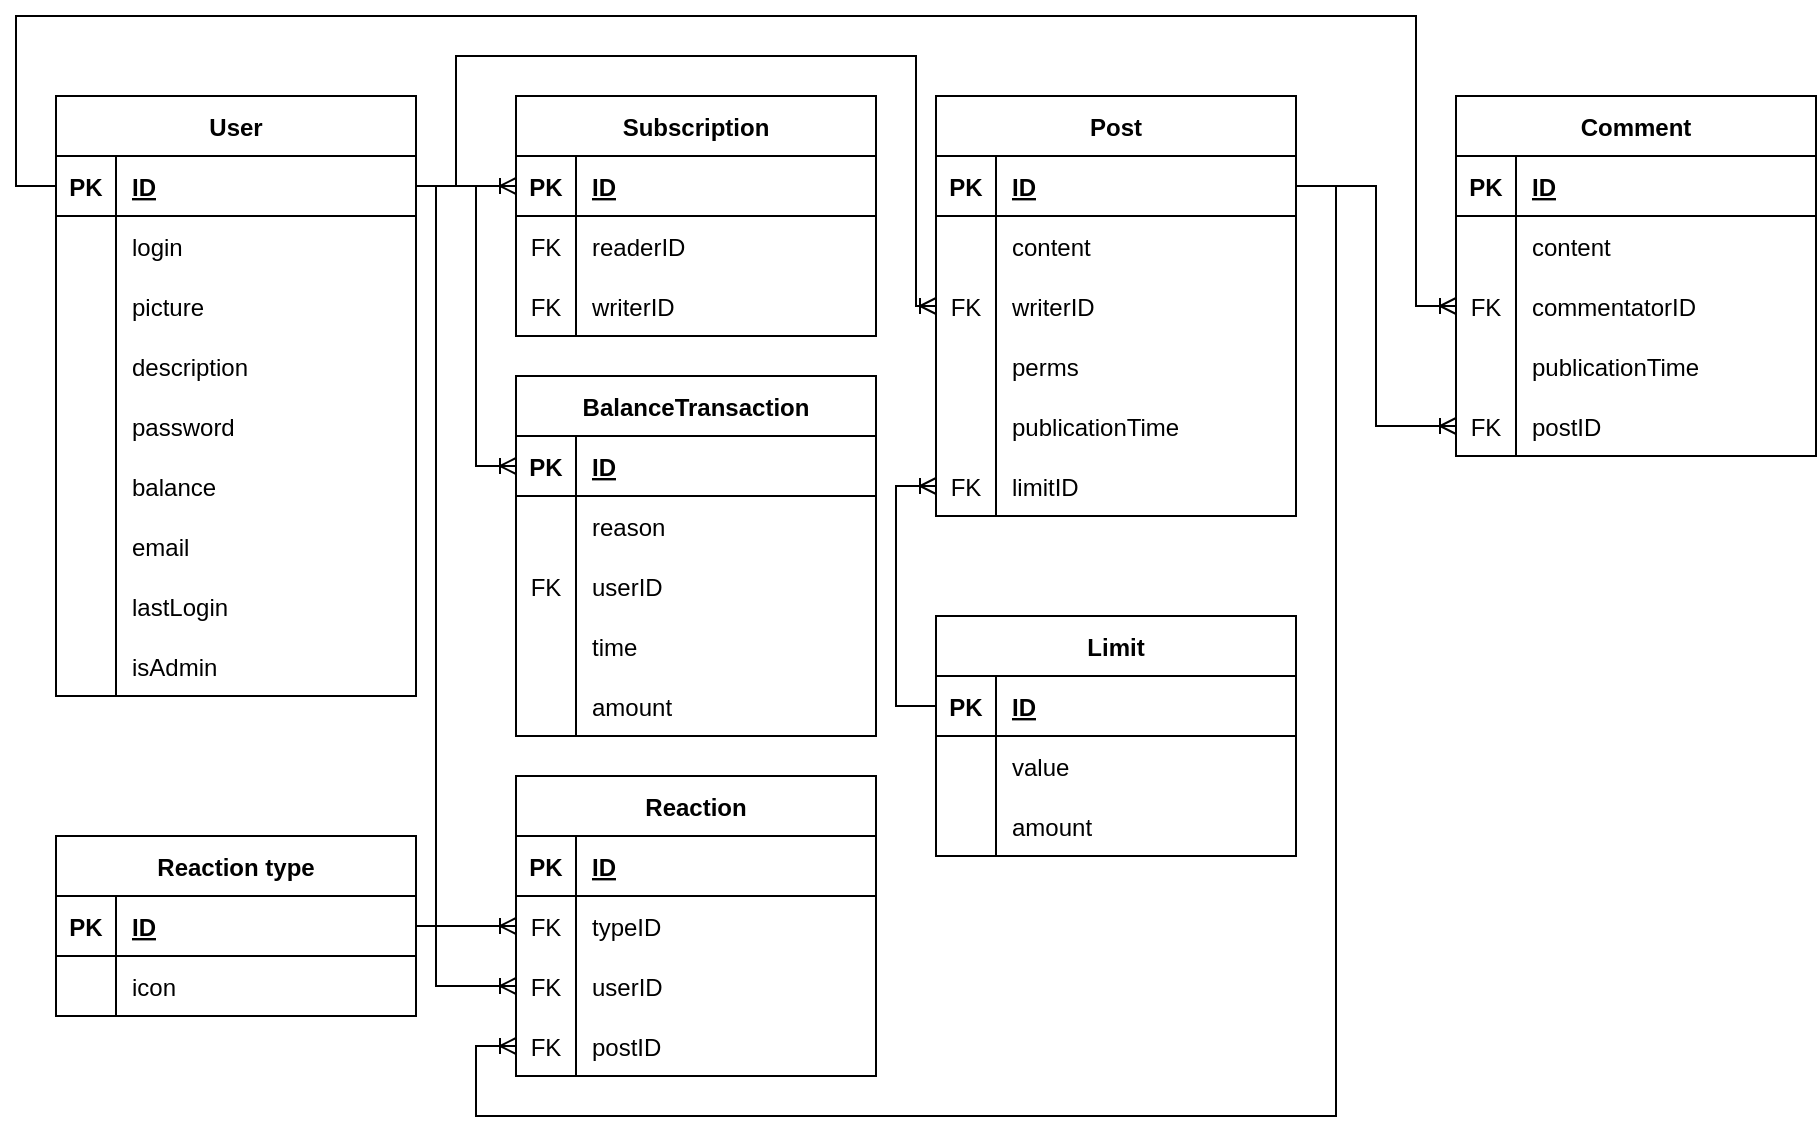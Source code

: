 <mxfile version="21.3.2" type="device">
  <diagram name="Страница 1" id="3sCTk2QTHoi8Uk3yYMSj">
    <mxGraphModel dx="984" dy="620" grid="1" gridSize="10" guides="1" tooltips="1" connect="1" arrows="1" fold="1" page="1" pageScale="1" pageWidth="827" pageHeight="1169" math="0" shadow="0">
      <root>
        <mxCell id="0" />
        <mxCell id="1" parent="0" />
        <mxCell id="-8j1pnANyaoJemh8Uida-1" value="User" style="shape=table;startSize=30;container=1;collapsible=1;childLayout=tableLayout;fixedRows=1;rowLines=0;fontStyle=1;align=center;resizeLast=1;" parent="1" vertex="1">
          <mxGeometry x="60" y="50" width="180" height="300" as="geometry" />
        </mxCell>
        <mxCell id="-8j1pnANyaoJemh8Uida-2" value="" style="shape=tableRow;horizontal=0;startSize=0;swimlaneHead=0;swimlaneBody=0;fillColor=none;collapsible=0;dropTarget=0;points=[[0,0.5],[1,0.5]];portConstraint=eastwest;top=0;left=0;right=0;bottom=1;" parent="-8j1pnANyaoJemh8Uida-1" vertex="1">
          <mxGeometry y="30" width="180" height="30" as="geometry" />
        </mxCell>
        <mxCell id="-8j1pnANyaoJemh8Uida-3" value="PK" style="shape=partialRectangle;connectable=0;fillColor=none;top=0;left=0;bottom=0;right=0;fontStyle=1;overflow=hidden;" parent="-8j1pnANyaoJemh8Uida-2" vertex="1">
          <mxGeometry width="30" height="30" as="geometry">
            <mxRectangle width="30" height="30" as="alternateBounds" />
          </mxGeometry>
        </mxCell>
        <mxCell id="-8j1pnANyaoJemh8Uida-4" value="ID" style="shape=partialRectangle;connectable=0;fillColor=none;top=0;left=0;bottom=0;right=0;align=left;spacingLeft=6;fontStyle=5;overflow=hidden;" parent="-8j1pnANyaoJemh8Uida-2" vertex="1">
          <mxGeometry x="30" width="150" height="30" as="geometry">
            <mxRectangle width="150" height="30" as="alternateBounds" />
          </mxGeometry>
        </mxCell>
        <mxCell id="-8j1pnANyaoJemh8Uida-5" value="" style="shape=tableRow;horizontal=0;startSize=0;swimlaneHead=0;swimlaneBody=0;fillColor=none;collapsible=0;dropTarget=0;points=[[0,0.5],[1,0.5]];portConstraint=eastwest;top=0;left=0;right=0;bottom=0;" parent="-8j1pnANyaoJemh8Uida-1" vertex="1">
          <mxGeometry y="60" width="180" height="30" as="geometry" />
        </mxCell>
        <mxCell id="-8j1pnANyaoJemh8Uida-6" value="" style="shape=partialRectangle;connectable=0;fillColor=none;top=0;left=0;bottom=0;right=0;editable=1;overflow=hidden;" parent="-8j1pnANyaoJemh8Uida-5" vertex="1">
          <mxGeometry width="30" height="30" as="geometry">
            <mxRectangle width="30" height="30" as="alternateBounds" />
          </mxGeometry>
        </mxCell>
        <mxCell id="-8j1pnANyaoJemh8Uida-7" value="login" style="shape=partialRectangle;connectable=0;fillColor=none;top=0;left=0;bottom=0;right=0;align=left;spacingLeft=6;overflow=hidden;" parent="-8j1pnANyaoJemh8Uida-5" vertex="1">
          <mxGeometry x="30" width="150" height="30" as="geometry">
            <mxRectangle width="150" height="30" as="alternateBounds" />
          </mxGeometry>
        </mxCell>
        <mxCell id="-8j1pnANyaoJemh8Uida-8" value="" style="shape=tableRow;horizontal=0;startSize=0;swimlaneHead=0;swimlaneBody=0;fillColor=none;collapsible=0;dropTarget=0;points=[[0,0.5],[1,0.5]];portConstraint=eastwest;top=0;left=0;right=0;bottom=0;" parent="-8j1pnANyaoJemh8Uida-1" vertex="1">
          <mxGeometry y="90" width="180" height="30" as="geometry" />
        </mxCell>
        <mxCell id="-8j1pnANyaoJemh8Uida-9" value="" style="shape=partialRectangle;connectable=0;fillColor=none;top=0;left=0;bottom=0;right=0;editable=1;overflow=hidden;" parent="-8j1pnANyaoJemh8Uida-8" vertex="1">
          <mxGeometry width="30" height="30" as="geometry">
            <mxRectangle width="30" height="30" as="alternateBounds" />
          </mxGeometry>
        </mxCell>
        <mxCell id="-8j1pnANyaoJemh8Uida-10" value="picture" style="shape=partialRectangle;connectable=0;fillColor=none;top=0;left=0;bottom=0;right=0;align=left;spacingLeft=6;overflow=hidden;" parent="-8j1pnANyaoJemh8Uida-8" vertex="1">
          <mxGeometry x="30" width="150" height="30" as="geometry">
            <mxRectangle width="150" height="30" as="alternateBounds" />
          </mxGeometry>
        </mxCell>
        <mxCell id="-8j1pnANyaoJemh8Uida-11" value="" style="shape=tableRow;horizontal=0;startSize=0;swimlaneHead=0;swimlaneBody=0;fillColor=none;collapsible=0;dropTarget=0;points=[[0,0.5],[1,0.5]];portConstraint=eastwest;top=0;left=0;right=0;bottom=0;" parent="-8j1pnANyaoJemh8Uida-1" vertex="1">
          <mxGeometry y="120" width="180" height="30" as="geometry" />
        </mxCell>
        <mxCell id="-8j1pnANyaoJemh8Uida-12" value="" style="shape=partialRectangle;connectable=0;fillColor=none;top=0;left=0;bottom=0;right=0;editable=1;overflow=hidden;" parent="-8j1pnANyaoJemh8Uida-11" vertex="1">
          <mxGeometry width="30" height="30" as="geometry">
            <mxRectangle width="30" height="30" as="alternateBounds" />
          </mxGeometry>
        </mxCell>
        <mxCell id="-8j1pnANyaoJemh8Uida-13" value="description" style="shape=partialRectangle;connectable=0;fillColor=none;top=0;left=0;bottom=0;right=0;align=left;spacingLeft=6;overflow=hidden;" parent="-8j1pnANyaoJemh8Uida-11" vertex="1">
          <mxGeometry x="30" width="150" height="30" as="geometry">
            <mxRectangle width="150" height="30" as="alternateBounds" />
          </mxGeometry>
        </mxCell>
        <mxCell id="-8j1pnANyaoJemh8Uida-14" value="" style="shape=tableRow;horizontal=0;startSize=0;swimlaneHead=0;swimlaneBody=0;fillColor=none;collapsible=0;dropTarget=0;points=[[0,0.5],[1,0.5]];portConstraint=eastwest;top=0;left=0;right=0;bottom=0;" parent="-8j1pnANyaoJemh8Uida-1" vertex="1">
          <mxGeometry y="150" width="180" height="30" as="geometry" />
        </mxCell>
        <mxCell id="-8j1pnANyaoJemh8Uida-15" value="" style="shape=partialRectangle;connectable=0;fillColor=none;top=0;left=0;bottom=0;right=0;editable=1;overflow=hidden;" parent="-8j1pnANyaoJemh8Uida-14" vertex="1">
          <mxGeometry width="30" height="30" as="geometry">
            <mxRectangle width="30" height="30" as="alternateBounds" />
          </mxGeometry>
        </mxCell>
        <mxCell id="-8j1pnANyaoJemh8Uida-16" value="password" style="shape=partialRectangle;connectable=0;fillColor=none;top=0;left=0;bottom=0;right=0;align=left;spacingLeft=6;overflow=hidden;" parent="-8j1pnANyaoJemh8Uida-14" vertex="1">
          <mxGeometry x="30" width="150" height="30" as="geometry">
            <mxRectangle width="150" height="30" as="alternateBounds" />
          </mxGeometry>
        </mxCell>
        <mxCell id="-8j1pnANyaoJemh8Uida-17" value="" style="shape=tableRow;horizontal=0;startSize=0;swimlaneHead=0;swimlaneBody=0;fillColor=none;collapsible=0;dropTarget=0;points=[[0,0.5],[1,0.5]];portConstraint=eastwest;top=0;left=0;right=0;bottom=0;" parent="-8j1pnANyaoJemh8Uida-1" vertex="1">
          <mxGeometry y="180" width="180" height="30" as="geometry" />
        </mxCell>
        <mxCell id="-8j1pnANyaoJemh8Uida-18" value="" style="shape=partialRectangle;connectable=0;fillColor=none;top=0;left=0;bottom=0;right=0;editable=1;overflow=hidden;" parent="-8j1pnANyaoJemh8Uida-17" vertex="1">
          <mxGeometry width="30" height="30" as="geometry">
            <mxRectangle width="30" height="30" as="alternateBounds" />
          </mxGeometry>
        </mxCell>
        <mxCell id="-8j1pnANyaoJemh8Uida-19" value="balance" style="shape=partialRectangle;connectable=0;fillColor=none;top=0;left=0;bottom=0;right=0;align=left;spacingLeft=6;overflow=hidden;" parent="-8j1pnANyaoJemh8Uida-17" vertex="1">
          <mxGeometry x="30" width="150" height="30" as="geometry">
            <mxRectangle width="150" height="30" as="alternateBounds" />
          </mxGeometry>
        </mxCell>
        <mxCell id="-8j1pnANyaoJemh8Uida-20" value="" style="shape=tableRow;horizontal=0;startSize=0;swimlaneHead=0;swimlaneBody=0;fillColor=none;collapsible=0;dropTarget=0;points=[[0,0.5],[1,0.5]];portConstraint=eastwest;top=0;left=0;right=0;bottom=0;" parent="-8j1pnANyaoJemh8Uida-1" vertex="1">
          <mxGeometry y="210" width="180" height="30" as="geometry" />
        </mxCell>
        <mxCell id="-8j1pnANyaoJemh8Uida-21" value="" style="shape=partialRectangle;connectable=0;fillColor=none;top=0;left=0;bottom=0;right=0;editable=1;overflow=hidden;" parent="-8j1pnANyaoJemh8Uida-20" vertex="1">
          <mxGeometry width="30" height="30" as="geometry">
            <mxRectangle width="30" height="30" as="alternateBounds" />
          </mxGeometry>
        </mxCell>
        <mxCell id="-8j1pnANyaoJemh8Uida-22" value="email" style="shape=partialRectangle;connectable=0;fillColor=none;top=0;left=0;bottom=0;right=0;align=left;spacingLeft=6;overflow=hidden;" parent="-8j1pnANyaoJemh8Uida-20" vertex="1">
          <mxGeometry x="30" width="150" height="30" as="geometry">
            <mxRectangle width="150" height="30" as="alternateBounds" />
          </mxGeometry>
        </mxCell>
        <mxCell id="-8j1pnANyaoJemh8Uida-23" value="" style="shape=tableRow;horizontal=0;startSize=0;swimlaneHead=0;swimlaneBody=0;fillColor=none;collapsible=0;dropTarget=0;points=[[0,0.5],[1,0.5]];portConstraint=eastwest;top=0;left=0;right=0;bottom=0;" parent="-8j1pnANyaoJemh8Uida-1" vertex="1">
          <mxGeometry y="240" width="180" height="30" as="geometry" />
        </mxCell>
        <mxCell id="-8j1pnANyaoJemh8Uida-24" value="" style="shape=partialRectangle;connectable=0;fillColor=none;top=0;left=0;bottom=0;right=0;editable=1;overflow=hidden;" parent="-8j1pnANyaoJemh8Uida-23" vertex="1">
          <mxGeometry width="30" height="30" as="geometry">
            <mxRectangle width="30" height="30" as="alternateBounds" />
          </mxGeometry>
        </mxCell>
        <mxCell id="-8j1pnANyaoJemh8Uida-25" value="lastLogin" style="shape=partialRectangle;connectable=0;fillColor=none;top=0;left=0;bottom=0;right=0;align=left;spacingLeft=6;overflow=hidden;" parent="-8j1pnANyaoJemh8Uida-23" vertex="1">
          <mxGeometry x="30" width="150" height="30" as="geometry">
            <mxRectangle width="150" height="30" as="alternateBounds" />
          </mxGeometry>
        </mxCell>
        <mxCell id="-8j1pnANyaoJemh8Uida-26" value="" style="shape=tableRow;horizontal=0;startSize=0;swimlaneHead=0;swimlaneBody=0;fillColor=none;collapsible=0;dropTarget=0;points=[[0,0.5],[1,0.5]];portConstraint=eastwest;top=0;left=0;right=0;bottom=0;" parent="-8j1pnANyaoJemh8Uida-1" vertex="1">
          <mxGeometry y="270" width="180" height="30" as="geometry" />
        </mxCell>
        <mxCell id="-8j1pnANyaoJemh8Uida-27" value="" style="shape=partialRectangle;connectable=0;fillColor=none;top=0;left=0;bottom=0;right=0;editable=1;overflow=hidden;" parent="-8j1pnANyaoJemh8Uida-26" vertex="1">
          <mxGeometry width="30" height="30" as="geometry">
            <mxRectangle width="30" height="30" as="alternateBounds" />
          </mxGeometry>
        </mxCell>
        <mxCell id="-8j1pnANyaoJemh8Uida-28" value="isAdmin" style="shape=partialRectangle;connectable=0;fillColor=none;top=0;left=0;bottom=0;right=0;align=left;spacingLeft=6;overflow=hidden;" parent="-8j1pnANyaoJemh8Uida-26" vertex="1">
          <mxGeometry x="30" width="150" height="30" as="geometry">
            <mxRectangle width="150" height="30" as="alternateBounds" />
          </mxGeometry>
        </mxCell>
        <mxCell id="-8j1pnANyaoJemh8Uida-29" value="Subscription" style="shape=table;startSize=30;container=1;collapsible=1;childLayout=tableLayout;fixedRows=1;rowLines=0;fontStyle=1;align=center;resizeLast=1;" parent="1" vertex="1">
          <mxGeometry x="290" y="50" width="180" height="120" as="geometry" />
        </mxCell>
        <mxCell id="-8j1pnANyaoJemh8Uida-30" value="" style="shape=tableRow;horizontal=0;startSize=0;swimlaneHead=0;swimlaneBody=0;fillColor=none;collapsible=0;dropTarget=0;points=[[0,0.5],[1,0.5]];portConstraint=eastwest;top=0;left=0;right=0;bottom=1;" parent="-8j1pnANyaoJemh8Uida-29" vertex="1">
          <mxGeometry y="30" width="180" height="30" as="geometry" />
        </mxCell>
        <mxCell id="-8j1pnANyaoJemh8Uida-31" value="PK" style="shape=partialRectangle;connectable=0;fillColor=none;top=0;left=0;bottom=0;right=0;fontStyle=1;overflow=hidden;" parent="-8j1pnANyaoJemh8Uida-30" vertex="1">
          <mxGeometry width="30" height="30" as="geometry">
            <mxRectangle width="30" height="30" as="alternateBounds" />
          </mxGeometry>
        </mxCell>
        <mxCell id="-8j1pnANyaoJemh8Uida-32" value="ID" style="shape=partialRectangle;connectable=0;fillColor=none;top=0;left=0;bottom=0;right=0;align=left;spacingLeft=6;fontStyle=5;overflow=hidden;" parent="-8j1pnANyaoJemh8Uida-30" vertex="1">
          <mxGeometry x="30" width="150" height="30" as="geometry">
            <mxRectangle width="150" height="30" as="alternateBounds" />
          </mxGeometry>
        </mxCell>
        <mxCell id="-8j1pnANyaoJemh8Uida-33" value="" style="shape=tableRow;horizontal=0;startSize=0;swimlaneHead=0;swimlaneBody=0;fillColor=none;collapsible=0;dropTarget=0;points=[[0,0.5],[1,0.5]];portConstraint=eastwest;top=0;left=0;right=0;bottom=0;" parent="-8j1pnANyaoJemh8Uida-29" vertex="1">
          <mxGeometry y="60" width="180" height="30" as="geometry" />
        </mxCell>
        <mxCell id="-8j1pnANyaoJemh8Uida-34" value="FK" style="shape=partialRectangle;connectable=0;fillColor=none;top=0;left=0;bottom=0;right=0;editable=1;overflow=hidden;" parent="-8j1pnANyaoJemh8Uida-33" vertex="1">
          <mxGeometry width="30" height="30" as="geometry">
            <mxRectangle width="30" height="30" as="alternateBounds" />
          </mxGeometry>
        </mxCell>
        <mxCell id="-8j1pnANyaoJemh8Uida-35" value="readerID" style="shape=partialRectangle;connectable=0;fillColor=none;top=0;left=0;bottom=0;right=0;align=left;spacingLeft=6;overflow=hidden;" parent="-8j1pnANyaoJemh8Uida-33" vertex="1">
          <mxGeometry x="30" width="150" height="30" as="geometry">
            <mxRectangle width="150" height="30" as="alternateBounds" />
          </mxGeometry>
        </mxCell>
        <mxCell id="-8j1pnANyaoJemh8Uida-36" value="" style="shape=tableRow;horizontal=0;startSize=0;swimlaneHead=0;swimlaneBody=0;fillColor=none;collapsible=0;dropTarget=0;points=[[0,0.5],[1,0.5]];portConstraint=eastwest;top=0;left=0;right=0;bottom=0;" parent="-8j1pnANyaoJemh8Uida-29" vertex="1">
          <mxGeometry y="90" width="180" height="30" as="geometry" />
        </mxCell>
        <mxCell id="-8j1pnANyaoJemh8Uida-37" value="FK" style="shape=partialRectangle;connectable=0;fillColor=none;top=0;left=0;bottom=0;right=0;editable=1;overflow=hidden;" parent="-8j1pnANyaoJemh8Uida-36" vertex="1">
          <mxGeometry width="30" height="30" as="geometry">
            <mxRectangle width="30" height="30" as="alternateBounds" />
          </mxGeometry>
        </mxCell>
        <mxCell id="-8j1pnANyaoJemh8Uida-38" value="writerID" style="shape=partialRectangle;connectable=0;fillColor=none;top=0;left=0;bottom=0;right=0;align=left;spacingLeft=6;overflow=hidden;" parent="-8j1pnANyaoJemh8Uida-36" vertex="1">
          <mxGeometry x="30" width="150" height="30" as="geometry">
            <mxRectangle width="150" height="30" as="alternateBounds" />
          </mxGeometry>
        </mxCell>
        <mxCell id="-8j1pnANyaoJemh8Uida-57" value="BalanceTransaction" style="shape=table;startSize=30;container=1;collapsible=1;childLayout=tableLayout;fixedRows=1;rowLines=0;fontStyle=1;align=center;resizeLast=1;" parent="1" vertex="1">
          <mxGeometry x="290" y="190" width="180" height="180" as="geometry" />
        </mxCell>
        <mxCell id="-8j1pnANyaoJemh8Uida-58" value="" style="shape=tableRow;horizontal=0;startSize=0;swimlaneHead=0;swimlaneBody=0;fillColor=none;collapsible=0;dropTarget=0;points=[[0,0.5],[1,0.5]];portConstraint=eastwest;top=0;left=0;right=0;bottom=1;" parent="-8j1pnANyaoJemh8Uida-57" vertex="1">
          <mxGeometry y="30" width="180" height="30" as="geometry" />
        </mxCell>
        <mxCell id="-8j1pnANyaoJemh8Uida-59" value="PK" style="shape=partialRectangle;connectable=0;fillColor=none;top=0;left=0;bottom=0;right=0;fontStyle=1;overflow=hidden;" parent="-8j1pnANyaoJemh8Uida-58" vertex="1">
          <mxGeometry width="30" height="30" as="geometry">
            <mxRectangle width="30" height="30" as="alternateBounds" />
          </mxGeometry>
        </mxCell>
        <mxCell id="-8j1pnANyaoJemh8Uida-60" value="ID" style="shape=partialRectangle;connectable=0;fillColor=none;top=0;left=0;bottom=0;right=0;align=left;spacingLeft=6;fontStyle=5;overflow=hidden;" parent="-8j1pnANyaoJemh8Uida-58" vertex="1">
          <mxGeometry x="30" width="150" height="30" as="geometry">
            <mxRectangle width="150" height="30" as="alternateBounds" />
          </mxGeometry>
        </mxCell>
        <mxCell id="-8j1pnANyaoJemh8Uida-61" value="" style="shape=tableRow;horizontal=0;startSize=0;swimlaneHead=0;swimlaneBody=0;fillColor=none;collapsible=0;dropTarget=0;points=[[0,0.5],[1,0.5]];portConstraint=eastwest;top=0;left=0;right=0;bottom=0;" parent="-8j1pnANyaoJemh8Uida-57" vertex="1">
          <mxGeometry y="60" width="180" height="30" as="geometry" />
        </mxCell>
        <mxCell id="-8j1pnANyaoJemh8Uida-62" value="" style="shape=partialRectangle;connectable=0;fillColor=none;top=0;left=0;bottom=0;right=0;editable=1;overflow=hidden;" parent="-8j1pnANyaoJemh8Uida-61" vertex="1">
          <mxGeometry width="30" height="30" as="geometry">
            <mxRectangle width="30" height="30" as="alternateBounds" />
          </mxGeometry>
        </mxCell>
        <mxCell id="-8j1pnANyaoJemh8Uida-63" value="reason" style="shape=partialRectangle;connectable=0;fillColor=none;top=0;left=0;bottom=0;right=0;align=left;spacingLeft=6;overflow=hidden;" parent="-8j1pnANyaoJemh8Uida-61" vertex="1">
          <mxGeometry x="30" width="150" height="30" as="geometry">
            <mxRectangle width="150" height="30" as="alternateBounds" />
          </mxGeometry>
        </mxCell>
        <mxCell id="-8j1pnANyaoJemh8Uida-64" value="" style="shape=tableRow;horizontal=0;startSize=0;swimlaneHead=0;swimlaneBody=0;fillColor=none;collapsible=0;dropTarget=0;points=[[0,0.5],[1,0.5]];portConstraint=eastwest;top=0;left=0;right=0;bottom=0;" parent="-8j1pnANyaoJemh8Uida-57" vertex="1">
          <mxGeometry y="90" width="180" height="30" as="geometry" />
        </mxCell>
        <mxCell id="-8j1pnANyaoJemh8Uida-65" value="FK" style="shape=partialRectangle;connectable=0;fillColor=none;top=0;left=0;bottom=0;right=0;editable=1;overflow=hidden;" parent="-8j1pnANyaoJemh8Uida-64" vertex="1">
          <mxGeometry width="30" height="30" as="geometry">
            <mxRectangle width="30" height="30" as="alternateBounds" />
          </mxGeometry>
        </mxCell>
        <mxCell id="-8j1pnANyaoJemh8Uida-66" value="userID" style="shape=partialRectangle;connectable=0;fillColor=none;top=0;left=0;bottom=0;right=0;align=left;spacingLeft=6;overflow=hidden;" parent="-8j1pnANyaoJemh8Uida-64" vertex="1">
          <mxGeometry x="30" width="150" height="30" as="geometry">
            <mxRectangle width="150" height="30" as="alternateBounds" />
          </mxGeometry>
        </mxCell>
        <mxCell id="-8j1pnANyaoJemh8Uida-67" value="" style="shape=tableRow;horizontal=0;startSize=0;swimlaneHead=0;swimlaneBody=0;fillColor=none;collapsible=0;dropTarget=0;points=[[0,0.5],[1,0.5]];portConstraint=eastwest;top=0;left=0;right=0;bottom=0;" parent="-8j1pnANyaoJemh8Uida-57" vertex="1">
          <mxGeometry y="120" width="180" height="30" as="geometry" />
        </mxCell>
        <mxCell id="-8j1pnANyaoJemh8Uida-68" value="" style="shape=partialRectangle;connectable=0;fillColor=none;top=0;left=0;bottom=0;right=0;editable=1;overflow=hidden;" parent="-8j1pnANyaoJemh8Uida-67" vertex="1">
          <mxGeometry width="30" height="30" as="geometry">
            <mxRectangle width="30" height="30" as="alternateBounds" />
          </mxGeometry>
        </mxCell>
        <mxCell id="-8j1pnANyaoJemh8Uida-69" value="time" style="shape=partialRectangle;connectable=0;fillColor=none;top=0;left=0;bottom=0;right=0;align=left;spacingLeft=6;overflow=hidden;" parent="-8j1pnANyaoJemh8Uida-67" vertex="1">
          <mxGeometry x="30" width="150" height="30" as="geometry">
            <mxRectangle width="150" height="30" as="alternateBounds" />
          </mxGeometry>
        </mxCell>
        <mxCell id="-8j1pnANyaoJemh8Uida-70" value="" style="shape=tableRow;horizontal=0;startSize=0;swimlaneHead=0;swimlaneBody=0;fillColor=none;collapsible=0;dropTarget=0;points=[[0,0.5],[1,0.5]];portConstraint=eastwest;top=0;left=0;right=0;bottom=0;" parent="-8j1pnANyaoJemh8Uida-57" vertex="1">
          <mxGeometry y="150" width="180" height="30" as="geometry" />
        </mxCell>
        <mxCell id="-8j1pnANyaoJemh8Uida-71" value="" style="shape=partialRectangle;connectable=0;fillColor=none;top=0;left=0;bottom=0;right=0;editable=1;overflow=hidden;" parent="-8j1pnANyaoJemh8Uida-70" vertex="1">
          <mxGeometry width="30" height="30" as="geometry">
            <mxRectangle width="30" height="30" as="alternateBounds" />
          </mxGeometry>
        </mxCell>
        <mxCell id="-8j1pnANyaoJemh8Uida-72" value="amount" style="shape=partialRectangle;connectable=0;fillColor=none;top=0;left=0;bottom=0;right=0;align=left;spacingLeft=6;overflow=hidden;" parent="-8j1pnANyaoJemh8Uida-70" vertex="1">
          <mxGeometry x="30" width="150" height="30" as="geometry">
            <mxRectangle width="150" height="30" as="alternateBounds" />
          </mxGeometry>
        </mxCell>
        <mxCell id="-8j1pnANyaoJemh8Uida-86" value="Post" style="shape=table;startSize=30;container=1;collapsible=1;childLayout=tableLayout;fixedRows=1;rowLines=0;fontStyle=1;align=center;resizeLast=1;" parent="1" vertex="1">
          <mxGeometry x="500" y="50" width="180" height="210" as="geometry" />
        </mxCell>
        <mxCell id="-8j1pnANyaoJemh8Uida-87" value="" style="shape=tableRow;horizontal=0;startSize=0;swimlaneHead=0;swimlaneBody=0;fillColor=none;collapsible=0;dropTarget=0;points=[[0,0.5],[1,0.5]];portConstraint=eastwest;top=0;left=0;right=0;bottom=1;" parent="-8j1pnANyaoJemh8Uida-86" vertex="1">
          <mxGeometry y="30" width="180" height="30" as="geometry" />
        </mxCell>
        <mxCell id="-8j1pnANyaoJemh8Uida-88" value="PK" style="shape=partialRectangle;connectable=0;fillColor=none;top=0;left=0;bottom=0;right=0;fontStyle=1;overflow=hidden;" parent="-8j1pnANyaoJemh8Uida-87" vertex="1">
          <mxGeometry width="30" height="30" as="geometry">
            <mxRectangle width="30" height="30" as="alternateBounds" />
          </mxGeometry>
        </mxCell>
        <mxCell id="-8j1pnANyaoJemh8Uida-89" value="ID" style="shape=partialRectangle;connectable=0;fillColor=none;top=0;left=0;bottom=0;right=0;align=left;spacingLeft=6;fontStyle=5;overflow=hidden;" parent="-8j1pnANyaoJemh8Uida-87" vertex="1">
          <mxGeometry x="30" width="150" height="30" as="geometry">
            <mxRectangle width="150" height="30" as="alternateBounds" />
          </mxGeometry>
        </mxCell>
        <mxCell id="-8j1pnANyaoJemh8Uida-90" value="" style="shape=tableRow;horizontal=0;startSize=0;swimlaneHead=0;swimlaneBody=0;fillColor=none;collapsible=0;dropTarget=0;points=[[0,0.5],[1,0.5]];portConstraint=eastwest;top=0;left=0;right=0;bottom=0;" parent="-8j1pnANyaoJemh8Uida-86" vertex="1">
          <mxGeometry y="60" width="180" height="30" as="geometry" />
        </mxCell>
        <mxCell id="-8j1pnANyaoJemh8Uida-91" value="" style="shape=partialRectangle;connectable=0;fillColor=none;top=0;left=0;bottom=0;right=0;editable=1;overflow=hidden;" parent="-8j1pnANyaoJemh8Uida-90" vertex="1">
          <mxGeometry width="30" height="30" as="geometry">
            <mxRectangle width="30" height="30" as="alternateBounds" />
          </mxGeometry>
        </mxCell>
        <mxCell id="-8j1pnANyaoJemh8Uida-92" value="content" style="shape=partialRectangle;connectable=0;fillColor=none;top=0;left=0;bottom=0;right=0;align=left;spacingLeft=6;overflow=hidden;" parent="-8j1pnANyaoJemh8Uida-90" vertex="1">
          <mxGeometry x="30" width="150" height="30" as="geometry">
            <mxRectangle width="150" height="30" as="alternateBounds" />
          </mxGeometry>
        </mxCell>
        <mxCell id="-8j1pnANyaoJemh8Uida-93" value="" style="shape=tableRow;horizontal=0;startSize=0;swimlaneHead=0;swimlaneBody=0;fillColor=none;collapsible=0;dropTarget=0;points=[[0,0.5],[1,0.5]];portConstraint=eastwest;top=0;left=0;right=0;bottom=0;" parent="-8j1pnANyaoJemh8Uida-86" vertex="1">
          <mxGeometry y="90" width="180" height="30" as="geometry" />
        </mxCell>
        <mxCell id="-8j1pnANyaoJemh8Uida-94" value="FK" style="shape=partialRectangle;connectable=0;fillColor=none;top=0;left=0;bottom=0;right=0;editable=1;overflow=hidden;" parent="-8j1pnANyaoJemh8Uida-93" vertex="1">
          <mxGeometry width="30" height="30" as="geometry">
            <mxRectangle width="30" height="30" as="alternateBounds" />
          </mxGeometry>
        </mxCell>
        <mxCell id="-8j1pnANyaoJemh8Uida-95" value="writerID" style="shape=partialRectangle;connectable=0;fillColor=none;top=0;left=0;bottom=0;right=0;align=left;spacingLeft=6;overflow=hidden;" parent="-8j1pnANyaoJemh8Uida-93" vertex="1">
          <mxGeometry x="30" width="150" height="30" as="geometry">
            <mxRectangle width="150" height="30" as="alternateBounds" />
          </mxGeometry>
        </mxCell>
        <mxCell id="-8j1pnANyaoJemh8Uida-96" value="" style="shape=tableRow;horizontal=0;startSize=0;swimlaneHead=0;swimlaneBody=0;fillColor=none;collapsible=0;dropTarget=0;points=[[0,0.5],[1,0.5]];portConstraint=eastwest;top=0;left=0;right=0;bottom=0;" parent="-8j1pnANyaoJemh8Uida-86" vertex="1">
          <mxGeometry y="120" width="180" height="30" as="geometry" />
        </mxCell>
        <mxCell id="-8j1pnANyaoJemh8Uida-97" value="" style="shape=partialRectangle;connectable=0;fillColor=none;top=0;left=0;bottom=0;right=0;editable=1;overflow=hidden;" parent="-8j1pnANyaoJemh8Uida-96" vertex="1">
          <mxGeometry width="30" height="30" as="geometry">
            <mxRectangle width="30" height="30" as="alternateBounds" />
          </mxGeometry>
        </mxCell>
        <mxCell id="-8j1pnANyaoJemh8Uida-98" value="perms" style="shape=partialRectangle;connectable=0;fillColor=none;top=0;left=0;bottom=0;right=0;align=left;spacingLeft=6;overflow=hidden;" parent="-8j1pnANyaoJemh8Uida-96" vertex="1">
          <mxGeometry x="30" width="150" height="30" as="geometry">
            <mxRectangle width="150" height="30" as="alternateBounds" />
          </mxGeometry>
        </mxCell>
        <mxCell id="-8j1pnANyaoJemh8Uida-99" value="" style="shape=tableRow;horizontal=0;startSize=0;swimlaneHead=0;swimlaneBody=0;fillColor=none;collapsible=0;dropTarget=0;points=[[0,0.5],[1,0.5]];portConstraint=eastwest;top=0;left=0;right=0;bottom=0;" parent="-8j1pnANyaoJemh8Uida-86" vertex="1">
          <mxGeometry y="150" width="180" height="30" as="geometry" />
        </mxCell>
        <mxCell id="-8j1pnANyaoJemh8Uida-100" value="" style="shape=partialRectangle;connectable=0;fillColor=none;top=0;left=0;bottom=0;right=0;editable=1;overflow=hidden;" parent="-8j1pnANyaoJemh8Uida-99" vertex="1">
          <mxGeometry width="30" height="30" as="geometry">
            <mxRectangle width="30" height="30" as="alternateBounds" />
          </mxGeometry>
        </mxCell>
        <mxCell id="-8j1pnANyaoJemh8Uida-101" value="publicationTime" style="shape=partialRectangle;connectable=0;fillColor=none;top=0;left=0;bottom=0;right=0;align=left;spacingLeft=6;overflow=hidden;" parent="-8j1pnANyaoJemh8Uida-99" vertex="1">
          <mxGeometry x="30" width="150" height="30" as="geometry">
            <mxRectangle width="150" height="30" as="alternateBounds" />
          </mxGeometry>
        </mxCell>
        <mxCell id="-8j1pnANyaoJemh8Uida-105" value="" style="shape=tableRow;horizontal=0;startSize=0;swimlaneHead=0;swimlaneBody=0;fillColor=none;collapsible=0;dropTarget=0;points=[[0,0.5],[1,0.5]];portConstraint=eastwest;top=0;left=0;right=0;bottom=0;" parent="-8j1pnANyaoJemh8Uida-86" vertex="1">
          <mxGeometry y="180" width="180" height="30" as="geometry" />
        </mxCell>
        <mxCell id="-8j1pnANyaoJemh8Uida-106" value="FK" style="shape=partialRectangle;connectable=0;fillColor=none;top=0;left=0;bottom=0;right=0;editable=1;overflow=hidden;" parent="-8j1pnANyaoJemh8Uida-105" vertex="1">
          <mxGeometry width="30" height="30" as="geometry">
            <mxRectangle width="30" height="30" as="alternateBounds" />
          </mxGeometry>
        </mxCell>
        <mxCell id="-8j1pnANyaoJemh8Uida-107" value="limitID" style="shape=partialRectangle;connectable=0;fillColor=none;top=0;left=0;bottom=0;right=0;align=left;spacingLeft=6;overflow=hidden;" parent="-8j1pnANyaoJemh8Uida-105" vertex="1">
          <mxGeometry x="30" width="150" height="30" as="geometry">
            <mxRectangle width="150" height="30" as="alternateBounds" />
          </mxGeometry>
        </mxCell>
        <mxCell id="-8j1pnANyaoJemh8Uida-114" value="Limit" style="shape=table;startSize=30;container=1;collapsible=1;childLayout=tableLayout;fixedRows=1;rowLines=0;fontStyle=1;align=center;resizeLast=1;" parent="1" vertex="1">
          <mxGeometry x="500" y="310" width="180" height="120" as="geometry" />
        </mxCell>
        <mxCell id="-8j1pnANyaoJemh8Uida-115" value="" style="shape=tableRow;horizontal=0;startSize=0;swimlaneHead=0;swimlaneBody=0;fillColor=none;collapsible=0;dropTarget=0;points=[[0,0.5],[1,0.5]];portConstraint=eastwest;top=0;left=0;right=0;bottom=1;" parent="-8j1pnANyaoJemh8Uida-114" vertex="1">
          <mxGeometry y="30" width="180" height="30" as="geometry" />
        </mxCell>
        <mxCell id="-8j1pnANyaoJemh8Uida-116" value="PK" style="shape=partialRectangle;connectable=0;fillColor=none;top=0;left=0;bottom=0;right=0;fontStyle=1;overflow=hidden;" parent="-8j1pnANyaoJemh8Uida-115" vertex="1">
          <mxGeometry width="30" height="30" as="geometry">
            <mxRectangle width="30" height="30" as="alternateBounds" />
          </mxGeometry>
        </mxCell>
        <mxCell id="-8j1pnANyaoJemh8Uida-117" value="ID" style="shape=partialRectangle;connectable=0;fillColor=none;top=0;left=0;bottom=0;right=0;align=left;spacingLeft=6;fontStyle=5;overflow=hidden;" parent="-8j1pnANyaoJemh8Uida-115" vertex="1">
          <mxGeometry x="30" width="150" height="30" as="geometry">
            <mxRectangle width="150" height="30" as="alternateBounds" />
          </mxGeometry>
        </mxCell>
        <mxCell id="-8j1pnANyaoJemh8Uida-118" value="" style="shape=tableRow;horizontal=0;startSize=0;swimlaneHead=0;swimlaneBody=0;fillColor=none;collapsible=0;dropTarget=0;points=[[0,0.5],[1,0.5]];portConstraint=eastwest;top=0;left=0;right=0;bottom=0;" parent="-8j1pnANyaoJemh8Uida-114" vertex="1">
          <mxGeometry y="60" width="180" height="30" as="geometry" />
        </mxCell>
        <mxCell id="-8j1pnANyaoJemh8Uida-119" value="" style="shape=partialRectangle;connectable=0;fillColor=none;top=0;left=0;bottom=0;right=0;editable=1;overflow=hidden;" parent="-8j1pnANyaoJemh8Uida-118" vertex="1">
          <mxGeometry width="30" height="30" as="geometry">
            <mxRectangle width="30" height="30" as="alternateBounds" />
          </mxGeometry>
        </mxCell>
        <mxCell id="-8j1pnANyaoJemh8Uida-120" value="value" style="shape=partialRectangle;connectable=0;fillColor=none;top=0;left=0;bottom=0;right=0;align=left;spacingLeft=6;overflow=hidden;" parent="-8j1pnANyaoJemh8Uida-118" vertex="1">
          <mxGeometry x="30" width="150" height="30" as="geometry">
            <mxRectangle width="150" height="30" as="alternateBounds" />
          </mxGeometry>
        </mxCell>
        <mxCell id="-8j1pnANyaoJemh8Uida-121" value="" style="shape=tableRow;horizontal=0;startSize=0;swimlaneHead=0;swimlaneBody=0;fillColor=none;collapsible=0;dropTarget=0;points=[[0,0.5],[1,0.5]];portConstraint=eastwest;top=0;left=0;right=0;bottom=0;" parent="-8j1pnANyaoJemh8Uida-114" vertex="1">
          <mxGeometry y="90" width="180" height="30" as="geometry" />
        </mxCell>
        <mxCell id="-8j1pnANyaoJemh8Uida-122" value="" style="shape=partialRectangle;connectable=0;fillColor=none;top=0;left=0;bottom=0;right=0;editable=1;overflow=hidden;" parent="-8j1pnANyaoJemh8Uida-121" vertex="1">
          <mxGeometry width="30" height="30" as="geometry">
            <mxRectangle width="30" height="30" as="alternateBounds" />
          </mxGeometry>
        </mxCell>
        <mxCell id="-8j1pnANyaoJemh8Uida-123" value="amount" style="shape=partialRectangle;connectable=0;fillColor=none;top=0;left=0;bottom=0;right=0;align=left;spacingLeft=6;overflow=hidden;" parent="-8j1pnANyaoJemh8Uida-121" vertex="1">
          <mxGeometry x="30" width="150" height="30" as="geometry">
            <mxRectangle width="150" height="30" as="alternateBounds" />
          </mxGeometry>
        </mxCell>
        <mxCell id="-8j1pnANyaoJemh8Uida-130" value="Reaction" style="shape=table;startSize=30;container=1;collapsible=1;childLayout=tableLayout;fixedRows=1;rowLines=0;fontStyle=1;align=center;resizeLast=1;" parent="1" vertex="1">
          <mxGeometry x="290" y="390" width="180" height="150" as="geometry" />
        </mxCell>
        <mxCell id="-8j1pnANyaoJemh8Uida-131" value="" style="shape=tableRow;horizontal=0;startSize=0;swimlaneHead=0;swimlaneBody=0;fillColor=none;collapsible=0;dropTarget=0;points=[[0,0.5],[1,0.5]];portConstraint=eastwest;top=0;left=0;right=0;bottom=1;" parent="-8j1pnANyaoJemh8Uida-130" vertex="1">
          <mxGeometry y="30" width="180" height="30" as="geometry" />
        </mxCell>
        <mxCell id="-8j1pnANyaoJemh8Uida-132" value="PK" style="shape=partialRectangle;connectable=0;fillColor=none;top=0;left=0;bottom=0;right=0;fontStyle=1;overflow=hidden;" parent="-8j1pnANyaoJemh8Uida-131" vertex="1">
          <mxGeometry width="30" height="30" as="geometry">
            <mxRectangle width="30" height="30" as="alternateBounds" />
          </mxGeometry>
        </mxCell>
        <mxCell id="-8j1pnANyaoJemh8Uida-133" value="ID" style="shape=partialRectangle;connectable=0;fillColor=none;top=0;left=0;bottom=0;right=0;align=left;spacingLeft=6;fontStyle=5;overflow=hidden;" parent="-8j1pnANyaoJemh8Uida-131" vertex="1">
          <mxGeometry x="30" width="150" height="30" as="geometry">
            <mxRectangle width="150" height="30" as="alternateBounds" />
          </mxGeometry>
        </mxCell>
        <mxCell id="-8j1pnANyaoJemh8Uida-134" value="" style="shape=tableRow;horizontal=0;startSize=0;swimlaneHead=0;swimlaneBody=0;fillColor=none;collapsible=0;dropTarget=0;points=[[0,0.5],[1,0.5]];portConstraint=eastwest;top=0;left=0;right=0;bottom=0;" parent="-8j1pnANyaoJemh8Uida-130" vertex="1">
          <mxGeometry y="60" width="180" height="30" as="geometry" />
        </mxCell>
        <mxCell id="-8j1pnANyaoJemh8Uida-135" value="FK" style="shape=partialRectangle;connectable=0;fillColor=none;top=0;left=0;bottom=0;right=0;editable=1;overflow=hidden;" parent="-8j1pnANyaoJemh8Uida-134" vertex="1">
          <mxGeometry width="30" height="30" as="geometry">
            <mxRectangle width="30" height="30" as="alternateBounds" />
          </mxGeometry>
        </mxCell>
        <mxCell id="-8j1pnANyaoJemh8Uida-136" value="typeID" style="shape=partialRectangle;connectable=0;fillColor=none;top=0;left=0;bottom=0;right=0;align=left;spacingLeft=6;overflow=hidden;" parent="-8j1pnANyaoJemh8Uida-134" vertex="1">
          <mxGeometry x="30" width="150" height="30" as="geometry">
            <mxRectangle width="150" height="30" as="alternateBounds" />
          </mxGeometry>
        </mxCell>
        <mxCell id="-8j1pnANyaoJemh8Uida-137" value="" style="shape=tableRow;horizontal=0;startSize=0;swimlaneHead=0;swimlaneBody=0;fillColor=none;collapsible=0;dropTarget=0;points=[[0,0.5],[1,0.5]];portConstraint=eastwest;top=0;left=0;right=0;bottom=0;" parent="-8j1pnANyaoJemh8Uida-130" vertex="1">
          <mxGeometry y="90" width="180" height="30" as="geometry" />
        </mxCell>
        <mxCell id="-8j1pnANyaoJemh8Uida-138" value="FK" style="shape=partialRectangle;connectable=0;fillColor=none;top=0;left=0;bottom=0;right=0;editable=1;overflow=hidden;" parent="-8j1pnANyaoJemh8Uida-137" vertex="1">
          <mxGeometry width="30" height="30" as="geometry">
            <mxRectangle width="30" height="30" as="alternateBounds" />
          </mxGeometry>
        </mxCell>
        <mxCell id="-8j1pnANyaoJemh8Uida-139" value="userID" style="shape=partialRectangle;connectable=0;fillColor=none;top=0;left=0;bottom=0;right=0;align=left;spacingLeft=6;overflow=hidden;" parent="-8j1pnANyaoJemh8Uida-137" vertex="1">
          <mxGeometry x="30" width="150" height="30" as="geometry">
            <mxRectangle width="150" height="30" as="alternateBounds" />
          </mxGeometry>
        </mxCell>
        <mxCell id="-8j1pnANyaoJemh8Uida-140" value="" style="shape=tableRow;horizontal=0;startSize=0;swimlaneHead=0;swimlaneBody=0;fillColor=none;collapsible=0;dropTarget=0;points=[[0,0.5],[1,0.5]];portConstraint=eastwest;top=0;left=0;right=0;bottom=0;" parent="-8j1pnANyaoJemh8Uida-130" vertex="1">
          <mxGeometry y="120" width="180" height="30" as="geometry" />
        </mxCell>
        <mxCell id="-8j1pnANyaoJemh8Uida-141" value="FK" style="shape=partialRectangle;connectable=0;fillColor=none;top=0;left=0;bottom=0;right=0;editable=1;overflow=hidden;" parent="-8j1pnANyaoJemh8Uida-140" vertex="1">
          <mxGeometry width="30" height="30" as="geometry">
            <mxRectangle width="30" height="30" as="alternateBounds" />
          </mxGeometry>
        </mxCell>
        <mxCell id="-8j1pnANyaoJemh8Uida-142" value="postID" style="shape=partialRectangle;connectable=0;fillColor=none;top=0;left=0;bottom=0;right=0;align=left;spacingLeft=6;overflow=hidden;" parent="-8j1pnANyaoJemh8Uida-140" vertex="1">
          <mxGeometry x="30" width="150" height="30" as="geometry">
            <mxRectangle width="150" height="30" as="alternateBounds" />
          </mxGeometry>
        </mxCell>
        <mxCell id="-8j1pnANyaoJemh8Uida-146" value="Reaction type" style="shape=table;startSize=30;container=1;collapsible=1;childLayout=tableLayout;fixedRows=1;rowLines=0;fontStyle=1;align=center;resizeLast=1;" parent="1" vertex="1">
          <mxGeometry x="60" y="420" width="180" height="90" as="geometry" />
        </mxCell>
        <mxCell id="-8j1pnANyaoJemh8Uida-147" value="" style="shape=tableRow;horizontal=0;startSize=0;swimlaneHead=0;swimlaneBody=0;fillColor=none;collapsible=0;dropTarget=0;points=[[0,0.5],[1,0.5]];portConstraint=eastwest;top=0;left=0;right=0;bottom=1;" parent="-8j1pnANyaoJemh8Uida-146" vertex="1">
          <mxGeometry y="30" width="180" height="30" as="geometry" />
        </mxCell>
        <mxCell id="-8j1pnANyaoJemh8Uida-148" value="PK" style="shape=partialRectangle;connectable=0;fillColor=none;top=0;left=0;bottom=0;right=0;fontStyle=1;overflow=hidden;" parent="-8j1pnANyaoJemh8Uida-147" vertex="1">
          <mxGeometry width="30" height="30" as="geometry">
            <mxRectangle width="30" height="30" as="alternateBounds" />
          </mxGeometry>
        </mxCell>
        <mxCell id="-8j1pnANyaoJemh8Uida-149" value="ID" style="shape=partialRectangle;connectable=0;fillColor=none;top=0;left=0;bottom=0;right=0;align=left;spacingLeft=6;fontStyle=5;overflow=hidden;" parent="-8j1pnANyaoJemh8Uida-147" vertex="1">
          <mxGeometry x="30" width="150" height="30" as="geometry">
            <mxRectangle width="150" height="30" as="alternateBounds" />
          </mxGeometry>
        </mxCell>
        <mxCell id="-8j1pnANyaoJemh8Uida-150" value="" style="shape=tableRow;horizontal=0;startSize=0;swimlaneHead=0;swimlaneBody=0;fillColor=none;collapsible=0;dropTarget=0;points=[[0,0.5],[1,0.5]];portConstraint=eastwest;top=0;left=0;right=0;bottom=0;" parent="-8j1pnANyaoJemh8Uida-146" vertex="1">
          <mxGeometry y="60" width="180" height="30" as="geometry" />
        </mxCell>
        <mxCell id="-8j1pnANyaoJemh8Uida-151" value="" style="shape=partialRectangle;connectable=0;fillColor=none;top=0;left=0;bottom=0;right=0;editable=1;overflow=hidden;" parent="-8j1pnANyaoJemh8Uida-150" vertex="1">
          <mxGeometry width="30" height="30" as="geometry">
            <mxRectangle width="30" height="30" as="alternateBounds" />
          </mxGeometry>
        </mxCell>
        <mxCell id="-8j1pnANyaoJemh8Uida-152" value="icon" style="shape=partialRectangle;connectable=0;fillColor=none;top=0;left=0;bottom=0;right=0;align=left;spacingLeft=6;overflow=hidden;" parent="-8j1pnANyaoJemh8Uida-150" vertex="1">
          <mxGeometry x="30" width="150" height="30" as="geometry">
            <mxRectangle width="150" height="30" as="alternateBounds" />
          </mxGeometry>
        </mxCell>
        <mxCell id="-8j1pnANyaoJemh8Uida-159" style="edgeStyle=orthogonalEdgeStyle;rounded=0;orthogonalLoop=1;jettySize=auto;html=1;endArrow=ERoneToMany;endFill=0;" parent="1" source="-8j1pnANyaoJemh8Uida-2" target="-8j1pnANyaoJemh8Uida-30" edge="1">
          <mxGeometry relative="1" as="geometry" />
        </mxCell>
        <mxCell id="-8j1pnANyaoJemh8Uida-162" style="edgeStyle=orthogonalEdgeStyle;rounded=0;orthogonalLoop=1;jettySize=auto;html=1;entryX=0;entryY=0.5;entryDx=0;entryDy=0;endArrow=ERoneToMany;endFill=0;" parent="1" source="-8j1pnANyaoJemh8Uida-2" target="-8j1pnANyaoJemh8Uida-58" edge="1">
          <mxGeometry relative="1" as="geometry">
            <Array as="points">
              <mxPoint x="270" y="95" />
              <mxPoint x="270" y="235" />
            </Array>
          </mxGeometry>
        </mxCell>
        <mxCell id="-8j1pnANyaoJemh8Uida-163" style="edgeStyle=orthogonalEdgeStyle;rounded=0;orthogonalLoop=1;jettySize=auto;html=1;entryX=0;entryY=0.5;entryDx=0;entryDy=0;endArrow=ERoneToMany;endFill=0;" parent="1" source="-8j1pnANyaoJemh8Uida-2" target="-8j1pnANyaoJemh8Uida-93" edge="1">
          <mxGeometry relative="1" as="geometry">
            <Array as="points">
              <mxPoint x="260" y="95" />
              <mxPoint x="260" y="30" />
              <mxPoint x="490" y="30" />
              <mxPoint x="490" y="155" />
            </Array>
          </mxGeometry>
        </mxCell>
        <mxCell id="-8j1pnANyaoJemh8Uida-167" style="edgeStyle=orthogonalEdgeStyle;rounded=0;orthogonalLoop=1;jettySize=auto;html=1;entryX=0;entryY=0.5;entryDx=0;entryDy=0;endArrow=ERoneToMany;endFill=0;" parent="1" source="-8j1pnANyaoJemh8Uida-2" target="-8j1pnANyaoJemh8Uida-137" edge="1">
          <mxGeometry relative="1" as="geometry">
            <Array as="points">
              <mxPoint x="250" y="95" />
              <mxPoint x="250" y="495" />
            </Array>
          </mxGeometry>
        </mxCell>
        <mxCell id="-8j1pnANyaoJemh8Uida-169" style="edgeStyle=orthogonalEdgeStyle;rounded=0;orthogonalLoop=1;jettySize=auto;html=1;entryX=1;entryY=0.5;entryDx=0;entryDy=0;endArrow=none;endFill=0;startArrow=ERoneToMany;startFill=0;" parent="1" source="-8j1pnANyaoJemh8Uida-134" target="-8j1pnANyaoJemh8Uida-147" edge="1">
          <mxGeometry relative="1" as="geometry" />
        </mxCell>
        <mxCell id="-8j1pnANyaoJemh8Uida-170" style="edgeStyle=orthogonalEdgeStyle;rounded=0;orthogonalLoop=1;jettySize=auto;html=1;entryX=0;entryY=0.5;entryDx=0;entryDy=0;endArrow=none;endFill=0;startArrow=ERoneToMany;startFill=0;" parent="1" source="-8j1pnANyaoJemh8Uida-105" target="-8j1pnANyaoJemh8Uida-115" edge="1">
          <mxGeometry relative="1" as="geometry" />
        </mxCell>
        <mxCell id="-8j1pnANyaoJemh8Uida-171" style="edgeStyle=orthogonalEdgeStyle;rounded=0;orthogonalLoop=1;jettySize=auto;html=1;entryX=0;entryY=0.5;entryDx=0;entryDy=0;endArrow=ERoneToMany;endFill=0;" parent="1" source="-8j1pnANyaoJemh8Uida-87" target="-8j1pnANyaoJemh8Uida-140" edge="1">
          <mxGeometry relative="1" as="geometry">
            <Array as="points">
              <mxPoint x="700" y="95" />
              <mxPoint x="700" y="560" />
              <mxPoint x="270" y="560" />
              <mxPoint x="270" y="525" />
            </Array>
          </mxGeometry>
        </mxCell>
        <mxCell id="vyO6r442M5XAzZV4d4Ho-1" value="Comment" style="shape=table;startSize=30;container=1;collapsible=1;childLayout=tableLayout;fixedRows=1;rowLines=0;fontStyle=1;align=center;resizeLast=1;" vertex="1" parent="1">
          <mxGeometry x="760" y="50" width="180" height="180" as="geometry" />
        </mxCell>
        <mxCell id="vyO6r442M5XAzZV4d4Ho-2" value="" style="shape=tableRow;horizontal=0;startSize=0;swimlaneHead=0;swimlaneBody=0;fillColor=none;collapsible=0;dropTarget=0;points=[[0,0.5],[1,0.5]];portConstraint=eastwest;top=0;left=0;right=0;bottom=1;" vertex="1" parent="vyO6r442M5XAzZV4d4Ho-1">
          <mxGeometry y="30" width="180" height="30" as="geometry" />
        </mxCell>
        <mxCell id="vyO6r442M5XAzZV4d4Ho-3" value="PK" style="shape=partialRectangle;connectable=0;fillColor=none;top=0;left=0;bottom=0;right=0;fontStyle=1;overflow=hidden;" vertex="1" parent="vyO6r442M5XAzZV4d4Ho-2">
          <mxGeometry width="30" height="30" as="geometry">
            <mxRectangle width="30" height="30" as="alternateBounds" />
          </mxGeometry>
        </mxCell>
        <mxCell id="vyO6r442M5XAzZV4d4Ho-4" value="ID" style="shape=partialRectangle;connectable=0;fillColor=none;top=0;left=0;bottom=0;right=0;align=left;spacingLeft=6;fontStyle=5;overflow=hidden;" vertex="1" parent="vyO6r442M5XAzZV4d4Ho-2">
          <mxGeometry x="30" width="150" height="30" as="geometry">
            <mxRectangle width="150" height="30" as="alternateBounds" />
          </mxGeometry>
        </mxCell>
        <mxCell id="vyO6r442M5XAzZV4d4Ho-5" value="" style="shape=tableRow;horizontal=0;startSize=0;swimlaneHead=0;swimlaneBody=0;fillColor=none;collapsible=0;dropTarget=0;points=[[0,0.5],[1,0.5]];portConstraint=eastwest;top=0;left=0;right=0;bottom=0;" vertex="1" parent="vyO6r442M5XAzZV4d4Ho-1">
          <mxGeometry y="60" width="180" height="30" as="geometry" />
        </mxCell>
        <mxCell id="vyO6r442M5XAzZV4d4Ho-6" value="" style="shape=partialRectangle;connectable=0;fillColor=none;top=0;left=0;bottom=0;right=0;editable=1;overflow=hidden;" vertex="1" parent="vyO6r442M5XAzZV4d4Ho-5">
          <mxGeometry width="30" height="30" as="geometry">
            <mxRectangle width="30" height="30" as="alternateBounds" />
          </mxGeometry>
        </mxCell>
        <mxCell id="vyO6r442M5XAzZV4d4Ho-7" value="content" style="shape=partialRectangle;connectable=0;fillColor=none;top=0;left=0;bottom=0;right=0;align=left;spacingLeft=6;overflow=hidden;" vertex="1" parent="vyO6r442M5XAzZV4d4Ho-5">
          <mxGeometry x="30" width="150" height="30" as="geometry">
            <mxRectangle width="150" height="30" as="alternateBounds" />
          </mxGeometry>
        </mxCell>
        <mxCell id="vyO6r442M5XAzZV4d4Ho-8" value="" style="shape=tableRow;horizontal=0;startSize=0;swimlaneHead=0;swimlaneBody=0;fillColor=none;collapsible=0;dropTarget=0;points=[[0,0.5],[1,0.5]];portConstraint=eastwest;top=0;left=0;right=0;bottom=0;" vertex="1" parent="vyO6r442M5XAzZV4d4Ho-1">
          <mxGeometry y="90" width="180" height="30" as="geometry" />
        </mxCell>
        <mxCell id="vyO6r442M5XAzZV4d4Ho-9" value="FK" style="shape=partialRectangle;connectable=0;fillColor=none;top=0;left=0;bottom=0;right=0;editable=1;overflow=hidden;" vertex="1" parent="vyO6r442M5XAzZV4d4Ho-8">
          <mxGeometry width="30" height="30" as="geometry">
            <mxRectangle width="30" height="30" as="alternateBounds" />
          </mxGeometry>
        </mxCell>
        <mxCell id="vyO6r442M5XAzZV4d4Ho-10" value="commentatorID" style="shape=partialRectangle;connectable=0;fillColor=none;top=0;left=0;bottom=0;right=0;align=left;spacingLeft=6;overflow=hidden;" vertex="1" parent="vyO6r442M5XAzZV4d4Ho-8">
          <mxGeometry x="30" width="150" height="30" as="geometry">
            <mxRectangle width="150" height="30" as="alternateBounds" />
          </mxGeometry>
        </mxCell>
        <mxCell id="vyO6r442M5XAzZV4d4Ho-14" value="" style="shape=tableRow;horizontal=0;startSize=0;swimlaneHead=0;swimlaneBody=0;fillColor=none;collapsible=0;dropTarget=0;points=[[0,0.5],[1,0.5]];portConstraint=eastwest;top=0;left=0;right=0;bottom=0;" vertex="1" parent="vyO6r442M5XAzZV4d4Ho-1">
          <mxGeometry y="120" width="180" height="30" as="geometry" />
        </mxCell>
        <mxCell id="vyO6r442M5XAzZV4d4Ho-15" value="" style="shape=partialRectangle;connectable=0;fillColor=none;top=0;left=0;bottom=0;right=0;editable=1;overflow=hidden;" vertex="1" parent="vyO6r442M5XAzZV4d4Ho-14">
          <mxGeometry width="30" height="30" as="geometry">
            <mxRectangle width="30" height="30" as="alternateBounds" />
          </mxGeometry>
        </mxCell>
        <mxCell id="vyO6r442M5XAzZV4d4Ho-16" value="publicationTime" style="shape=partialRectangle;connectable=0;fillColor=none;top=0;left=0;bottom=0;right=0;align=left;spacingLeft=6;overflow=hidden;" vertex="1" parent="vyO6r442M5XAzZV4d4Ho-14">
          <mxGeometry x="30" width="150" height="30" as="geometry">
            <mxRectangle width="150" height="30" as="alternateBounds" />
          </mxGeometry>
        </mxCell>
        <mxCell id="vyO6r442M5XAzZV4d4Ho-17" value="" style="shape=tableRow;horizontal=0;startSize=0;swimlaneHead=0;swimlaneBody=0;fillColor=none;collapsible=0;dropTarget=0;points=[[0,0.5],[1,0.5]];portConstraint=eastwest;top=0;left=0;right=0;bottom=0;" vertex="1" parent="vyO6r442M5XAzZV4d4Ho-1">
          <mxGeometry y="150" width="180" height="30" as="geometry" />
        </mxCell>
        <mxCell id="vyO6r442M5XAzZV4d4Ho-18" value="FK" style="shape=partialRectangle;connectable=0;fillColor=none;top=0;left=0;bottom=0;right=0;editable=1;overflow=hidden;" vertex="1" parent="vyO6r442M5XAzZV4d4Ho-17">
          <mxGeometry width="30" height="30" as="geometry">
            <mxRectangle width="30" height="30" as="alternateBounds" />
          </mxGeometry>
        </mxCell>
        <mxCell id="vyO6r442M5XAzZV4d4Ho-19" value="postID" style="shape=partialRectangle;connectable=0;fillColor=none;top=0;left=0;bottom=0;right=0;align=left;spacingLeft=6;overflow=hidden;" vertex="1" parent="vyO6r442M5XAzZV4d4Ho-17">
          <mxGeometry x="30" width="150" height="30" as="geometry">
            <mxRectangle width="150" height="30" as="alternateBounds" />
          </mxGeometry>
        </mxCell>
        <mxCell id="vyO6r442M5XAzZV4d4Ho-20" value="" style="edgeStyle=elbowEdgeStyle;fontSize=12;html=1;endArrow=ERoneToMany;rounded=0;entryX=0;entryY=0.5;entryDx=0;entryDy=0;exitX=1;exitY=0.5;exitDx=0;exitDy=0;" edge="1" parent="1" source="-8j1pnANyaoJemh8Uida-87" target="vyO6r442M5XAzZV4d4Ho-17">
          <mxGeometry width="100" height="100" relative="1" as="geometry">
            <mxPoint x="440" y="340" as="sourcePoint" />
            <mxPoint x="540" y="240" as="targetPoint" />
            <Array as="points">
              <mxPoint x="720" y="170" />
            </Array>
          </mxGeometry>
        </mxCell>
        <mxCell id="vyO6r442M5XAzZV4d4Ho-21" value="" style="edgeStyle=orthogonalEdgeStyle;fontSize=12;html=1;endArrow=ERoneToMany;rounded=0;exitX=0;exitY=0.5;exitDx=0;exitDy=0;entryX=0;entryY=0.5;entryDx=0;entryDy=0;" edge="1" parent="1" source="-8j1pnANyaoJemh8Uida-2" target="vyO6r442M5XAzZV4d4Ho-8">
          <mxGeometry width="100" height="100" relative="1" as="geometry">
            <mxPoint x="440" y="340" as="sourcePoint" />
            <mxPoint x="740" y="20" as="targetPoint" />
            <Array as="points">
              <mxPoint x="40" y="95" />
              <mxPoint x="40" y="10" />
              <mxPoint x="740" y="10" />
              <mxPoint x="740" y="155" />
            </Array>
          </mxGeometry>
        </mxCell>
      </root>
    </mxGraphModel>
  </diagram>
</mxfile>
